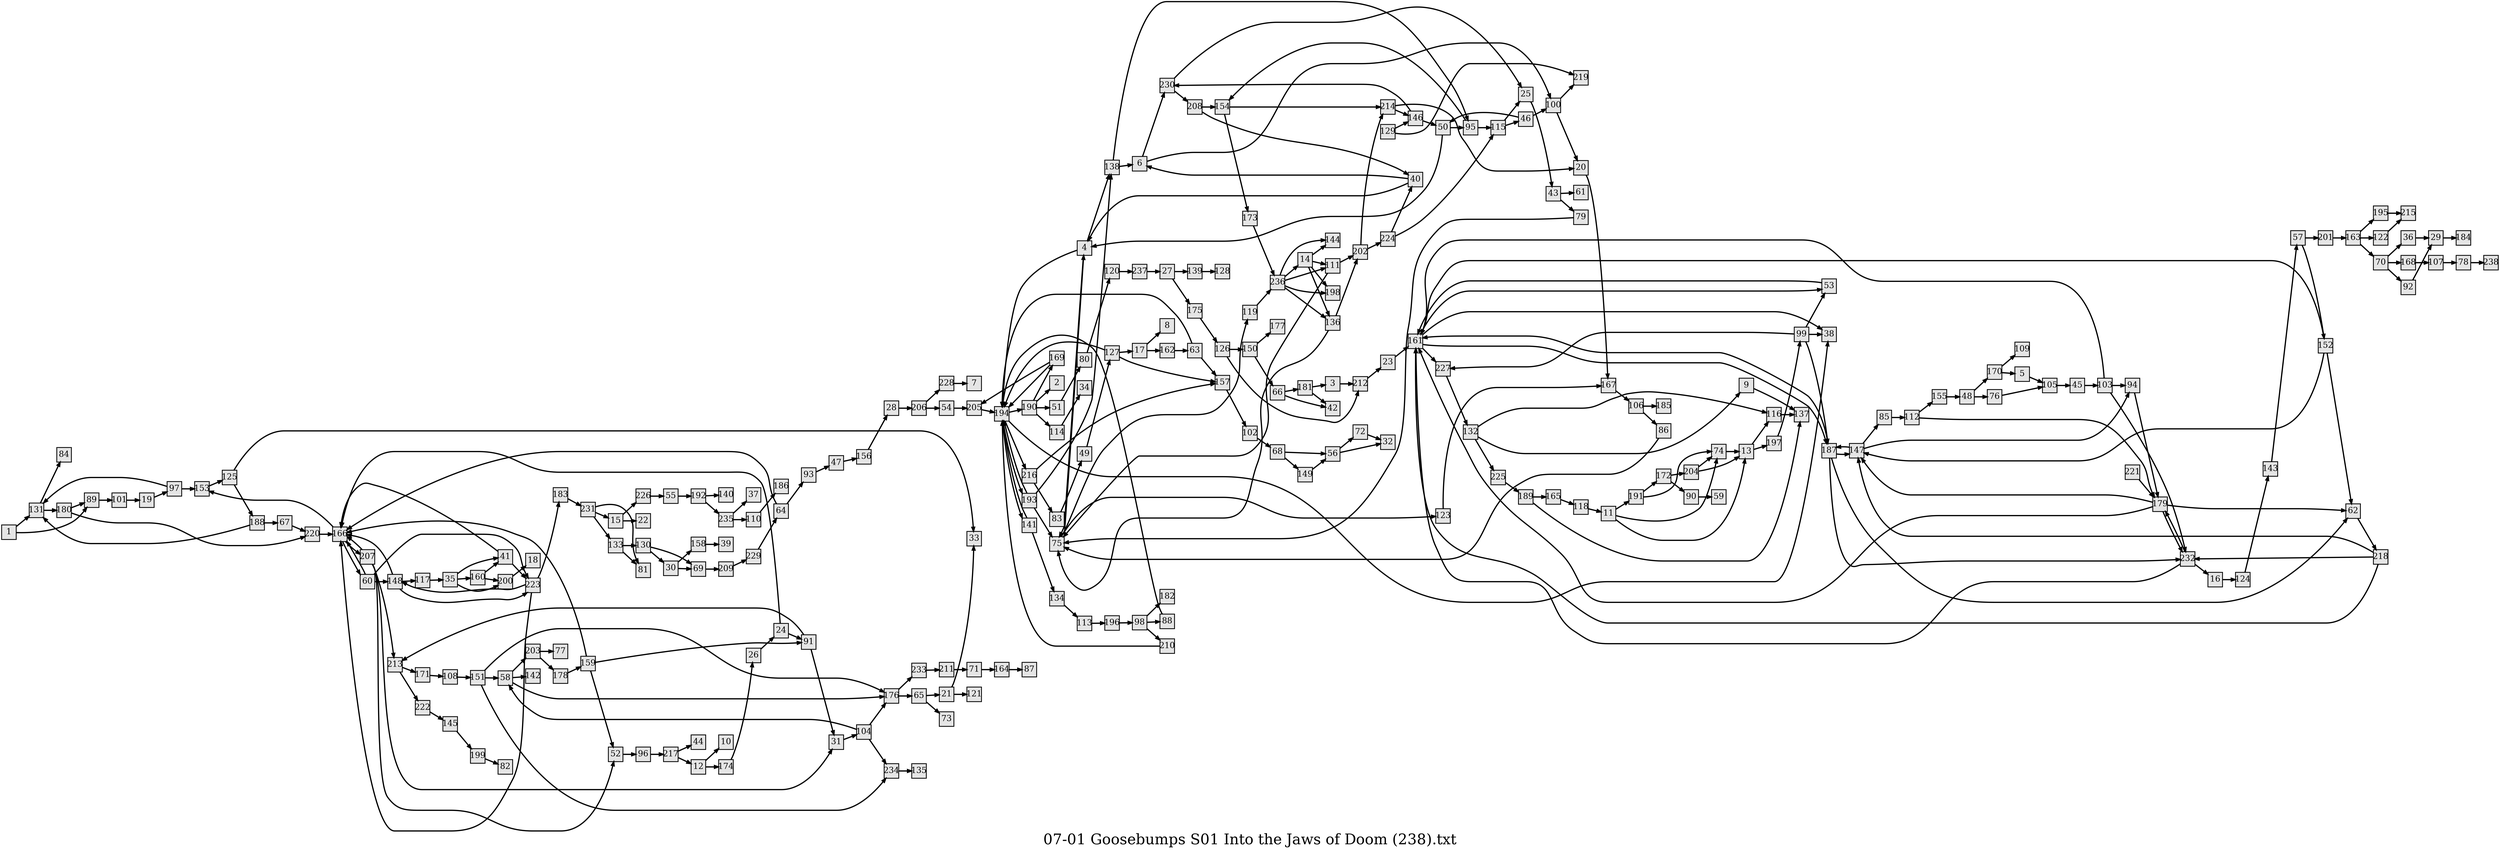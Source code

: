 digraph g{
  graph [ label="07-01 Goosebumps S01 Into the Jaws of Doom (238).txt" rankdir=LR, ordering=out, fontsize=36, nodesep="0.35", ranksep="0.45"];
  node  [shape=rect, penwidth=2, fontsize=20, style=filled, fillcolor=grey90, margin="0,0", labelfloat=true, regular=true, fixedsize=true];
  edge  [labelfloat=true, penwidth=3, fontsize=12];
  1 -> 131;
  1 -> 89;
  3 -> 212;
  4 -> 194;
  4 -> 138;
  4 -> 75;
  5 -> 105;
  6 -> 230;
  6 -> 100;
  9 -> 137;
  11 -> 191;
  11 -> 74;
  11 -> 13;
  12 -> 10;
  12 -> 174;
  13 -> 116;
  13 -> 197;
  14 -> 144;
  14 -> 111;
  14 -> 198;
  14 -> 136;
  15 -> 226;
  15 -> 22;
  16 -> 124;
  17 -> 8;
  17 -> 162;
  19 -> 97;
  20 -> 167;
  21 -> 33;
  21 -> 121;
  23 -> 161;
  24 -> 91;
  24 -> 166;
  25 -> 43;
  26 -> 24;
  27 -> 139;
  27 -> 175;
  28 -> 206;
  29 -> 184;
  30 -> 158;
  30 -> 69;
  31 -> 104;
  35 -> 41;
  35 -> 160;
  35 -> 200;
  36 -> 29;
  40 -> 6;
  40 -> 4;
  41 -> 223;
  41 -> 166;
  43 -> 61;
  43 -> 79;
  45 -> 103;
  46 -> 100;
  46 -> 50;
  47 -> 156;
  48 -> 170;
  48 -> 76;
  49 -> 127;
  50 -> 4;
  50 -> 95;
  51 -> 80;
  52 -> 96;
  53 -> 161;
  54 -> 205;
  55 -> 192;
  56 -> 72;
  56 -> 32;
  57 -> 201;
  57 -> 152;
  58 -> 203;
  58 -> 142;
  58 -> 176;
  60 -> 223;
  60 -> 148;
  60 -> 166;
  62 -> 218;
  63 -> 157;
  63 -> 194;
  64 -> 166;
  64 -> 93;
  65 -> 21;
  65 -> 73;
  66 -> 181;
  66 -> 42;
  67 -> 220;
  68 -> 56;
  68 -> 149;
  69 -> 209;
  70 -> 36;
  70 -> 168;
  70 -> 92;
  71 -> 164;
  72 -> 32;
  74 -> 13;
  75 -> 4;
  75 -> 123;
  75 -> 119;
  76 -> 105;
  78 -> 238;
  79 -> 75;
  80 -> 120;
  83 -> 49;
  85 -> 112;
  86 -> 75;
  88 -> 194;
  89 -> 101;
  90 -> 59;
  91 -> 213;
  91 -> 31;
  92 -> 29;
  93 -> 47;
  94 -> 179;
  95 -> 154;
  95 -> 115;
  96 -> 217;
  97 -> 131;
  97 -> 153;
  98 -> 182;
  98 -> 88;
  98 -> 210;
  99 -> 53;
  99 -> 38;
  99 -> 187;
  99 -> 227;
  100 -> 219;
  100 -> 20;
  101 -> 19;
  102 -> 68;
  103 -> 94;
  103 -> 232;
  103 -> 161;
  104 -> 176;
  104 -> 58;
  104 -> 234;
  105 -> 45;
  106 -> 185;
  106 -> 86;
  107 -> 78;
  108 -> 151;
  110 -> 186;
  111 -> 202;
  111 -> 75;
  112 -> 155;
  112 -> 179;
  113 -> 196;
  114 -> 34;
  115 -> 25;
  115 -> 46;
  116 -> 137;
  117 -> 35;
  118 -> 11;
  119 -> 236;
  120 -> 237;
  122 -> 215;
  123 -> 167;
  124 -> 143;
  125 -> 33;
  125 -> 188;
  126 -> 150;
  126 -> 212;
  127 -> 17;
  127 -> 157;
  127 -> 194;
  129 -> 146;
  129 -> 219;
  130 -> 69;
  130 -> 30;
  131 -> 180;
  131 -> 84;
  132 -> 116;
  132 -> 9;
  132 -> 225;
  133 -> 130;
  133 -> 81;
  134 -> 113;
  136 -> 202;
  136 -> 75;
  138 -> 95;
  138 -> 6;
  139 -> 128;
  141 -> 134;
  141 -> 194;
  143 -> 57;
  145 -> 199;
  146 -> 50;
  146 -> 230;
  147 -> 85;
  147 -> 94;
  147 -> 187;
  148 -> 117;
  148 -> 223;
  148 -> 166;
  149 -> 56;
  150 -> 177;
  150 -> 66;
  151 -> 176;
  151 -> 58;
  151 -> 234;
  152 -> 147;
  152 -> 62;
  152 -> 161;
  153 -> 125;
  154 -> 214;
  154 -> 173;
  155 -> 48;
  156 -> 28;
  157 -> 102;
  158 -> 39;
  159 -> 91;
  159 -> 52;
  159 -> 166;
  160 -> 41;
  160 -> 200;
  161 -> 53;
  161 -> 38;
  161 -> 187;
  161 -> 227;
  162 -> 63;
  163 -> 195;
  163 -> 122;
  163 -> 70;
  164 -> 87;
  165 -> 118;
  166 -> 207;
  166 -> 60;
  166 -> 153;
  167 -> 106;
  168 -> 107;
  169 -> 205;
  169 -> 194;
  170 -> 5;
  170 -> 109;
  171 -> 108;
  172 -> 204;
  172 -> 90;
  173 -> 236;
  174 -> 26;
  175 -> 126;
  176 -> 233;
  176 -> 65;
  178 -> 159;
  179 -> 147;
  179 -> 62;
  179 -> 232;
  179 -> 161;
  180 -> 89;
  180 -> 220;
  181 -> 3;
  181 -> 42;
  183 -> 231;
  187 -> 147;
  187 -> 62;
  187 -> 232;
  187 -> 161;
  188 -> 67;
  188 -> 131;
  189 -> 165;
  189 -> 137;
  190 -> 114;
  190 -> 2;
  190 -> 51;
  190 -> 169;
  191 -> 172;
  191 -> 74;
  192 -> 140;
  192 -> 235;
  193 -> 194;
  193 -> 138;
  193 -> 75;
  194 -> 190;
  194 -> 38;
  194 -> 216;
  194 -> 193;
  194 -> 141;
  195 -> 215;
  196 -> 98;
  197 -> 99;
  199 -> 82;
  200 -> 18;
  201 -> 163;
  202 -> 214;
  202 -> 224;
  203 -> 77;
  203 -> 178;
  204 -> 74;
  204 -> 13;
  205 -> 194;
  206 -> 228;
  206 -> 54;
  207 -> 213;
  207 -> 31;
  207 -> 52;
  207 -> 166;
  208 -> 154;
  208 -> 40;
  209 -> 229;
  210 -> 194;
  211 -> 71;
  212 -> 23;
  213 -> 171;
  213 -> 222;
  214 -> 20;
  214 -> 146;
  216 -> 157;
  216 -> 83;
  217 -> 44;
  217 -> 12;
  218 -> 147;
  218 -> 232;
  218 -> 161;
  220 -> 166;
  221 -> 179;
  222 -> 145;
  223 -> 183;
  223 -> 148;
  223 -> 166;
  224 -> 115;
  224 -> 40;
  225 -> 189;
  226 -> 55;
  227 -> 132;
  228 -> 7;
  229 -> 64;
  230 -> 25;
  230 -> 208;
  231 -> 81;
  231 -> 15;
  231 -> 133;
  232 -> 16;
  232 -> 179;
  232 -> 161;
  233 -> 211;
  234 -> 135;
  235 -> 37;
  235 -> 110;
  236 -> 144;
  236 -> 14;
  236 -> 111;
  236 -> 198;
  236 -> 136;
  237 -> 27;
}

